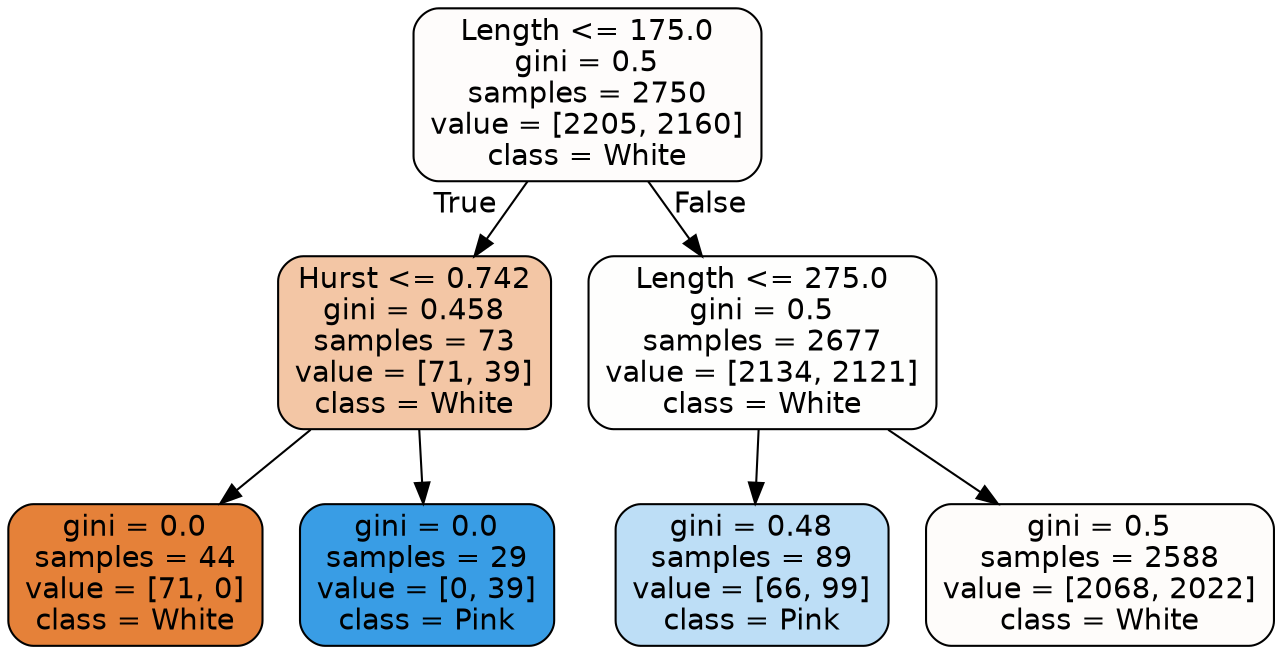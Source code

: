 digraph Tree {
node [shape=box, style="filled, rounded", color="black", fontname=helvetica] ;
edge [fontname=helvetica] ;
0 [label="Length <= 175.0\ngini = 0.5\nsamples = 2750\nvalue = [2205, 2160]\nclass = White", fillcolor="#e5813905"] ;
1 [label="Hurst <= 0.742\ngini = 0.458\nsamples = 73\nvalue = [71, 39]\nclass = White", fillcolor="#e5813973"] ;
0 -> 1 [labeldistance=2.5, labelangle=45, headlabel="True"] ;
2 [label="gini = 0.0\nsamples = 44\nvalue = [71, 0]\nclass = White", fillcolor="#e58139ff"] ;
1 -> 2 ;
3 [label="gini = 0.0\nsamples = 29\nvalue = [0, 39]\nclass = Pink", fillcolor="#399de5ff"] ;
1 -> 3 ;
4 [label="Length <= 275.0\ngini = 0.5\nsamples = 2677\nvalue = [2134, 2121]\nclass = White", fillcolor="#e5813902"] ;
0 -> 4 [labeldistance=2.5, labelangle=-45, headlabel="False"] ;
5 [label="gini = 0.48\nsamples = 89\nvalue = [66, 99]\nclass = Pink", fillcolor="#399de555"] ;
4 -> 5 ;
6 [label="gini = 0.5\nsamples = 2588\nvalue = [2068, 2022]\nclass = White", fillcolor="#e5813906"] ;
4 -> 6 ;
}
